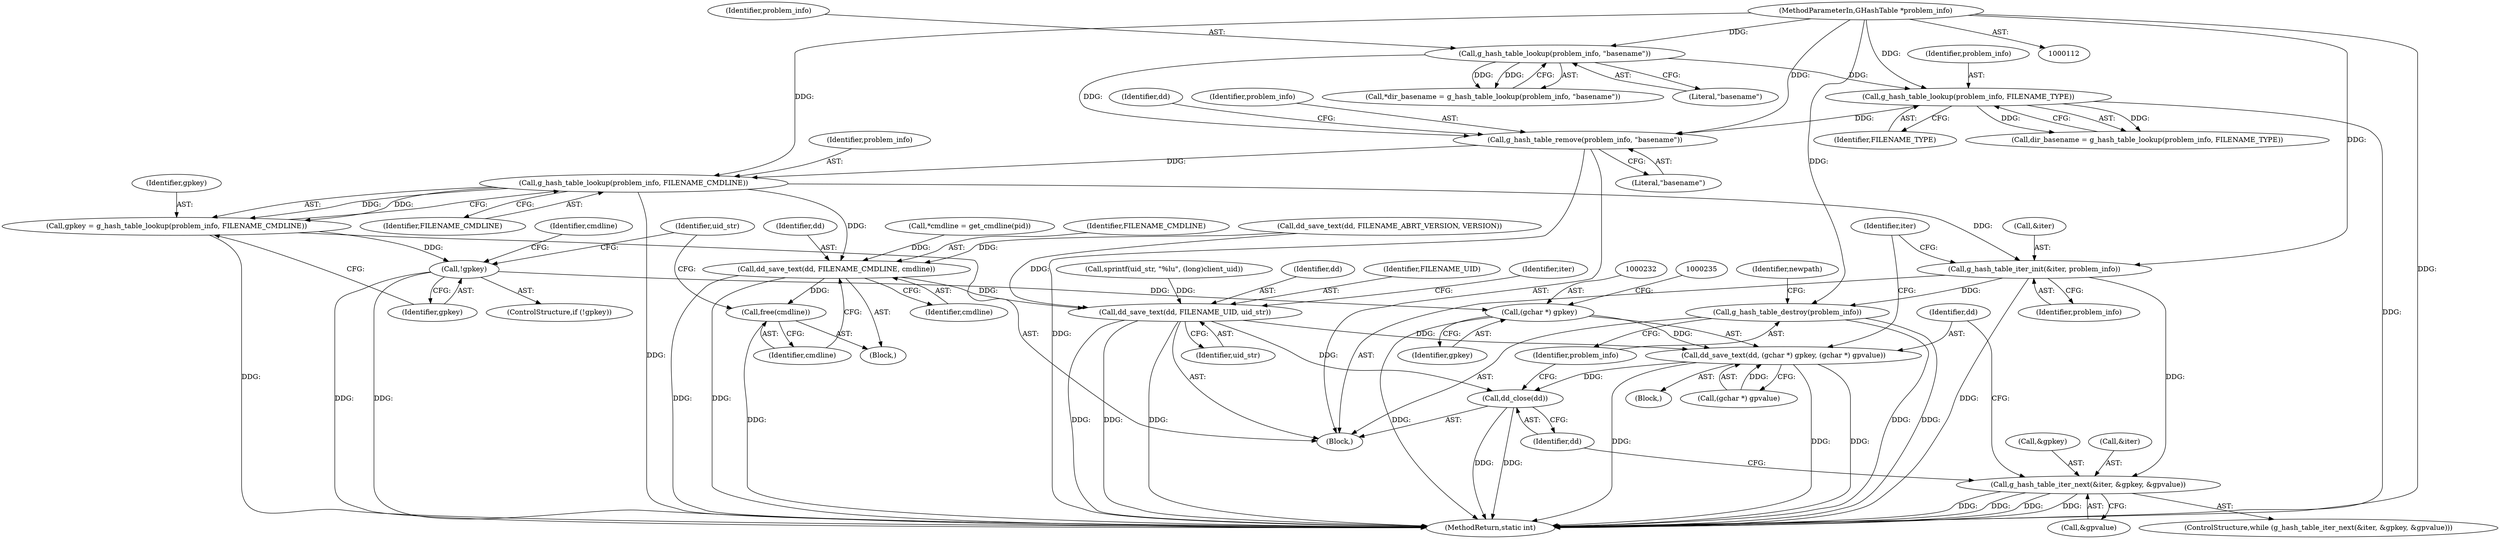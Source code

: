 digraph "0_abrt_8939398b82006ba1fec4ed491339fc075f43fc7c@API" {
"1000151" [label="(Call,g_hash_table_remove(problem_info, \"basename\"))"];
"1000138" [label="(Call,g_hash_table_lookup(problem_info, FILENAME_TYPE))"];
"1000130" [label="(Call,g_hash_table_lookup(problem_info, \"basename\"))"];
"1000113" [label="(MethodParameterIn,GHashTable *problem_info)"];
"1000182" [label="(Call,g_hash_table_lookup(problem_info, FILENAME_CMDLINE))"];
"1000180" [label="(Call,gpkey = g_hash_table_lookup(problem_info, FILENAME_CMDLINE))"];
"1000186" [label="(Call,!gpkey)"];
"1000231" [label="(Call,(gchar *) gpkey)"];
"1000229" [label="(Call,dd_save_text(dd, (gchar *) gpkey, (gchar *) gpvalue))"];
"1000237" [label="(Call,dd_close(dd))"];
"1000197" [label="(Call,dd_save_text(dd, FILENAME_CMDLINE, cmdline))"];
"1000201" [label="(Call,free(cmdline))"];
"1000210" [label="(Call,dd_save_text(dd, FILENAME_UID, uid_str))"];
"1000216" [label="(Call,g_hash_table_iter_init(&iter, problem_info))"];
"1000221" [label="(Call,g_hash_table_iter_next(&iter, &gpkey, &gpvalue))"];
"1000239" [label="(Call,g_hash_table_destroy(problem_info))"];
"1000204" [label="(Call,sprintf(uid_str, \"%lu\", (long)client_uid))"];
"1000234" [label="(Call,(gchar *) gpvalue)"];
"1000238" [label="(Identifier,dd)"];
"1000151" [label="(Call,g_hash_table_remove(problem_info, \"basename\"))"];
"1000201" [label="(Call,free(cmdline))"];
"1000211" [label="(Identifier,dd)"];
"1000153" [label="(Literal,\"basename\")"];
"1000202" [label="(Identifier,cmdline)"];
"1000219" [label="(Identifier,problem_info)"];
"1000198" [label="(Identifier,dd)"];
"1000156" [label="(Identifier,dd)"];
"1000213" [label="(Identifier,uid_str)"];
"1000184" [label="(Identifier,FILENAME_CMDLINE)"];
"1000294" [label="(MethodReturn,static int)"];
"1000197" [label="(Call,dd_save_text(dd, FILENAME_CMDLINE, cmdline))"];
"1000224" [label="(Call,&gpkey)"];
"1000233" [label="(Identifier,gpkey)"];
"1000152" [label="(Identifier,problem_info)"];
"1000180" [label="(Call,gpkey = g_hash_table_lookup(problem_info, FILENAME_CMDLINE))"];
"1000229" [label="(Call,dd_save_text(dd, (gchar *) gpkey, (gchar *) gpvalue))"];
"1000175" [label="(Call,dd_save_text(dd, FILENAME_ABRT_VERSION, VERSION))"];
"1000231" [label="(Call,(gchar *) gpkey)"];
"1000243" [label="(Identifier,newpath)"];
"1000210" [label="(Call,dd_save_text(dd, FILENAME_UID, uid_str))"];
"1000223" [label="(Identifier,iter)"];
"1000212" [label="(Identifier,FILENAME_UID)"];
"1000218" [label="(Identifier,iter)"];
"1000139" [label="(Identifier,problem_info)"];
"1000216" [label="(Call,g_hash_table_iter_init(&iter, problem_info))"];
"1000182" [label="(Call,g_hash_table_lookup(problem_info, FILENAME_CMDLINE))"];
"1000228" [label="(Block,)"];
"1000186" [label="(Call,!gpkey)"];
"1000190" [label="(Call,*cmdline = get_cmdline(pid))"];
"1000115" [label="(Block,)"];
"1000136" [label="(Call,dir_basename = g_hash_table_lookup(problem_info, FILENAME_TYPE))"];
"1000131" [label="(Identifier,problem_info)"];
"1000191" [label="(Identifier,cmdline)"];
"1000132" [label="(Literal,\"basename\")"];
"1000221" [label="(Call,g_hash_table_iter_next(&iter, &gpkey, &gpvalue))"];
"1000187" [label="(Identifier,gpkey)"];
"1000200" [label="(Identifier,cmdline)"];
"1000128" [label="(Call,*dir_basename = g_hash_table_lookup(problem_info, \"basename\"))"];
"1000183" [label="(Identifier,problem_info)"];
"1000220" [label="(ControlStructure,while (g_hash_table_iter_next(&iter, &gpkey, &gpvalue)))"];
"1000138" [label="(Call,g_hash_table_lookup(problem_info, FILENAME_TYPE))"];
"1000199" [label="(Identifier,FILENAME_CMDLINE)"];
"1000222" [label="(Call,&iter)"];
"1000113" [label="(MethodParameterIn,GHashTable *problem_info)"];
"1000237" [label="(Call,dd_close(dd))"];
"1000226" [label="(Call,&gpvalue)"];
"1000230" [label="(Identifier,dd)"];
"1000140" [label="(Identifier,FILENAME_TYPE)"];
"1000240" [label="(Identifier,problem_info)"];
"1000205" [label="(Identifier,uid_str)"];
"1000239" [label="(Call,g_hash_table_destroy(problem_info))"];
"1000196" [label="(Block,)"];
"1000181" [label="(Identifier,gpkey)"];
"1000217" [label="(Call,&iter)"];
"1000185" [label="(ControlStructure,if (!gpkey))"];
"1000130" [label="(Call,g_hash_table_lookup(problem_info, \"basename\"))"];
"1000151" -> "1000115"  [label="AST: "];
"1000151" -> "1000153"  [label="CFG: "];
"1000152" -> "1000151"  [label="AST: "];
"1000153" -> "1000151"  [label="AST: "];
"1000156" -> "1000151"  [label="CFG: "];
"1000151" -> "1000294"  [label="DDG: "];
"1000138" -> "1000151"  [label="DDG: "];
"1000130" -> "1000151"  [label="DDG: "];
"1000113" -> "1000151"  [label="DDG: "];
"1000151" -> "1000182"  [label="DDG: "];
"1000138" -> "1000136"  [label="AST: "];
"1000138" -> "1000140"  [label="CFG: "];
"1000139" -> "1000138"  [label="AST: "];
"1000140" -> "1000138"  [label="AST: "];
"1000136" -> "1000138"  [label="CFG: "];
"1000138" -> "1000294"  [label="DDG: "];
"1000138" -> "1000136"  [label="DDG: "];
"1000138" -> "1000136"  [label="DDG: "];
"1000130" -> "1000138"  [label="DDG: "];
"1000113" -> "1000138"  [label="DDG: "];
"1000130" -> "1000128"  [label="AST: "];
"1000130" -> "1000132"  [label="CFG: "];
"1000131" -> "1000130"  [label="AST: "];
"1000132" -> "1000130"  [label="AST: "];
"1000128" -> "1000130"  [label="CFG: "];
"1000130" -> "1000128"  [label="DDG: "];
"1000130" -> "1000128"  [label="DDG: "];
"1000113" -> "1000130"  [label="DDG: "];
"1000113" -> "1000112"  [label="AST: "];
"1000113" -> "1000294"  [label="DDG: "];
"1000113" -> "1000182"  [label="DDG: "];
"1000113" -> "1000216"  [label="DDG: "];
"1000113" -> "1000239"  [label="DDG: "];
"1000182" -> "1000180"  [label="AST: "];
"1000182" -> "1000184"  [label="CFG: "];
"1000183" -> "1000182"  [label="AST: "];
"1000184" -> "1000182"  [label="AST: "];
"1000180" -> "1000182"  [label="CFG: "];
"1000182" -> "1000294"  [label="DDG: "];
"1000182" -> "1000180"  [label="DDG: "];
"1000182" -> "1000180"  [label="DDG: "];
"1000182" -> "1000197"  [label="DDG: "];
"1000182" -> "1000216"  [label="DDG: "];
"1000180" -> "1000115"  [label="AST: "];
"1000181" -> "1000180"  [label="AST: "];
"1000187" -> "1000180"  [label="CFG: "];
"1000180" -> "1000294"  [label="DDG: "];
"1000180" -> "1000186"  [label="DDG: "];
"1000186" -> "1000185"  [label="AST: "];
"1000186" -> "1000187"  [label="CFG: "];
"1000187" -> "1000186"  [label="AST: "];
"1000191" -> "1000186"  [label="CFG: "];
"1000205" -> "1000186"  [label="CFG: "];
"1000186" -> "1000294"  [label="DDG: "];
"1000186" -> "1000294"  [label="DDG: "];
"1000186" -> "1000231"  [label="DDG: "];
"1000231" -> "1000229"  [label="AST: "];
"1000231" -> "1000233"  [label="CFG: "];
"1000232" -> "1000231"  [label="AST: "];
"1000233" -> "1000231"  [label="AST: "];
"1000235" -> "1000231"  [label="CFG: "];
"1000231" -> "1000294"  [label="DDG: "];
"1000231" -> "1000229"  [label="DDG: "];
"1000229" -> "1000228"  [label="AST: "];
"1000229" -> "1000234"  [label="CFG: "];
"1000230" -> "1000229"  [label="AST: "];
"1000234" -> "1000229"  [label="AST: "];
"1000223" -> "1000229"  [label="CFG: "];
"1000229" -> "1000294"  [label="DDG: "];
"1000229" -> "1000294"  [label="DDG: "];
"1000229" -> "1000294"  [label="DDG: "];
"1000210" -> "1000229"  [label="DDG: "];
"1000234" -> "1000229"  [label="DDG: "];
"1000229" -> "1000237"  [label="DDG: "];
"1000237" -> "1000115"  [label="AST: "];
"1000237" -> "1000238"  [label="CFG: "];
"1000238" -> "1000237"  [label="AST: "];
"1000240" -> "1000237"  [label="CFG: "];
"1000237" -> "1000294"  [label="DDG: "];
"1000237" -> "1000294"  [label="DDG: "];
"1000210" -> "1000237"  [label="DDG: "];
"1000197" -> "1000196"  [label="AST: "];
"1000197" -> "1000200"  [label="CFG: "];
"1000198" -> "1000197"  [label="AST: "];
"1000199" -> "1000197"  [label="AST: "];
"1000200" -> "1000197"  [label="AST: "];
"1000202" -> "1000197"  [label="CFG: "];
"1000197" -> "1000294"  [label="DDG: "];
"1000197" -> "1000294"  [label="DDG: "];
"1000175" -> "1000197"  [label="DDG: "];
"1000190" -> "1000197"  [label="DDG: "];
"1000197" -> "1000201"  [label="DDG: "];
"1000197" -> "1000210"  [label="DDG: "];
"1000201" -> "1000196"  [label="AST: "];
"1000201" -> "1000202"  [label="CFG: "];
"1000202" -> "1000201"  [label="AST: "];
"1000205" -> "1000201"  [label="CFG: "];
"1000201" -> "1000294"  [label="DDG: "];
"1000210" -> "1000115"  [label="AST: "];
"1000210" -> "1000213"  [label="CFG: "];
"1000211" -> "1000210"  [label="AST: "];
"1000212" -> "1000210"  [label="AST: "];
"1000213" -> "1000210"  [label="AST: "];
"1000218" -> "1000210"  [label="CFG: "];
"1000210" -> "1000294"  [label="DDG: "];
"1000210" -> "1000294"  [label="DDG: "];
"1000210" -> "1000294"  [label="DDG: "];
"1000175" -> "1000210"  [label="DDG: "];
"1000204" -> "1000210"  [label="DDG: "];
"1000216" -> "1000115"  [label="AST: "];
"1000216" -> "1000219"  [label="CFG: "];
"1000217" -> "1000216"  [label="AST: "];
"1000219" -> "1000216"  [label="AST: "];
"1000223" -> "1000216"  [label="CFG: "];
"1000216" -> "1000294"  [label="DDG: "];
"1000216" -> "1000221"  [label="DDG: "];
"1000216" -> "1000239"  [label="DDG: "];
"1000221" -> "1000220"  [label="AST: "];
"1000221" -> "1000226"  [label="CFG: "];
"1000222" -> "1000221"  [label="AST: "];
"1000224" -> "1000221"  [label="AST: "];
"1000226" -> "1000221"  [label="AST: "];
"1000230" -> "1000221"  [label="CFG: "];
"1000238" -> "1000221"  [label="CFG: "];
"1000221" -> "1000294"  [label="DDG: "];
"1000221" -> "1000294"  [label="DDG: "];
"1000221" -> "1000294"  [label="DDG: "];
"1000221" -> "1000294"  [label="DDG: "];
"1000239" -> "1000115"  [label="AST: "];
"1000239" -> "1000240"  [label="CFG: "];
"1000240" -> "1000239"  [label="AST: "];
"1000243" -> "1000239"  [label="CFG: "];
"1000239" -> "1000294"  [label="DDG: "];
"1000239" -> "1000294"  [label="DDG: "];
}
